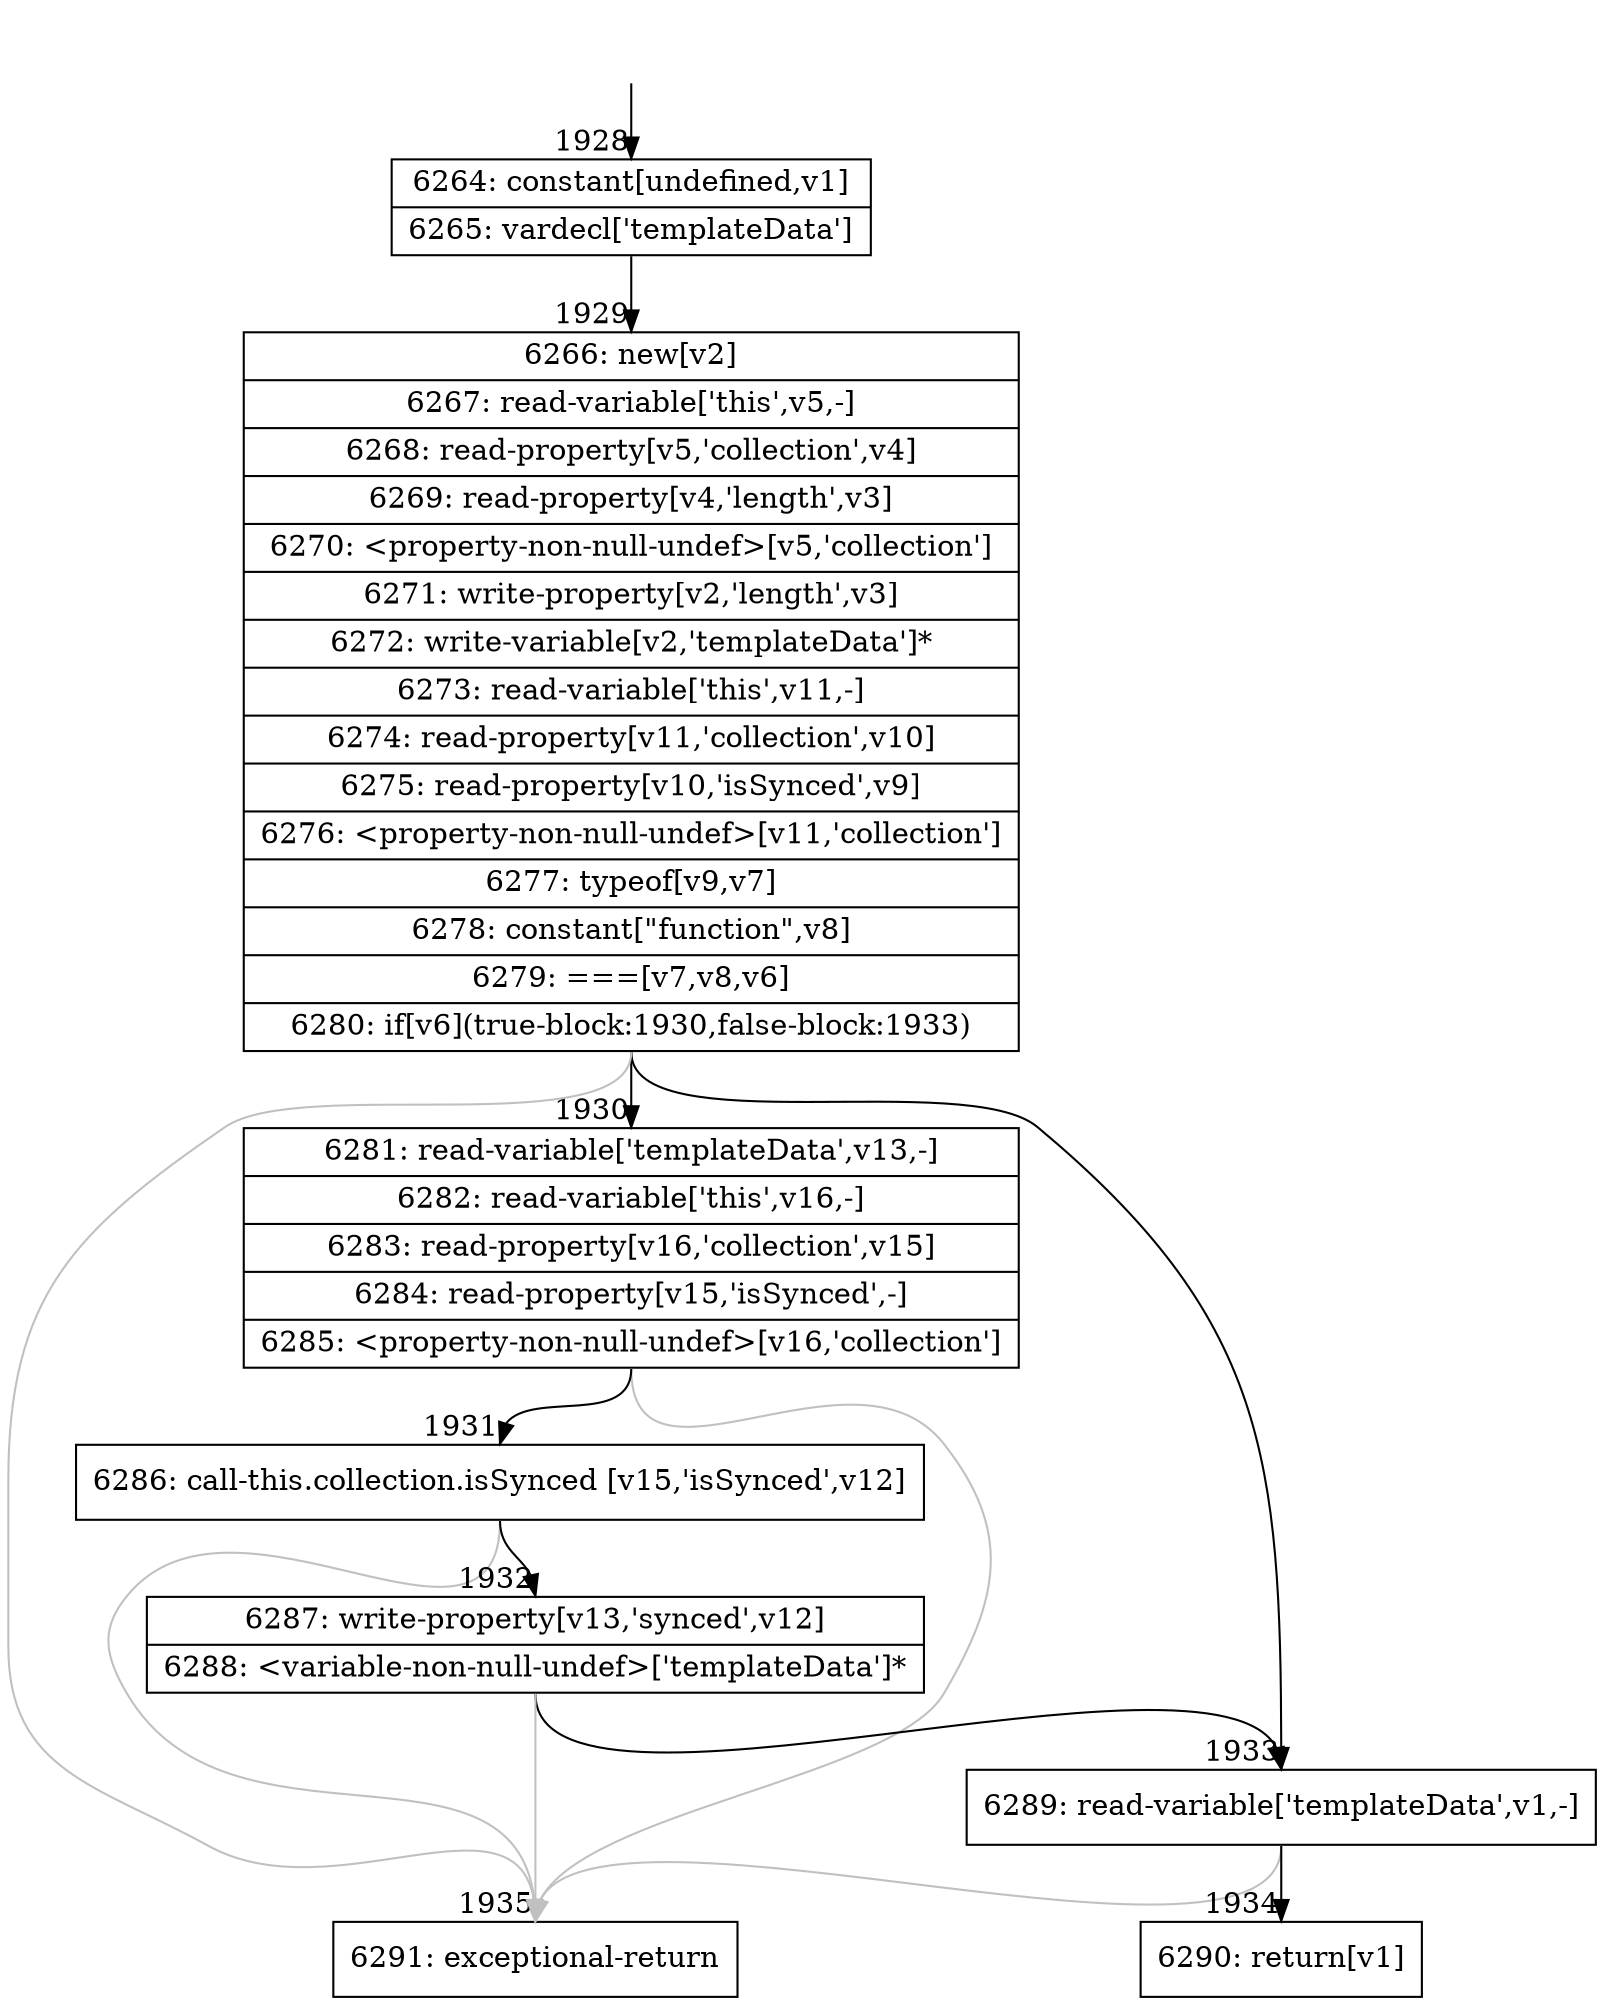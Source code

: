 digraph {
rankdir="TD"
BB_entry162[shape=none,label=""];
BB_entry162 -> BB1928 [tailport=s, headport=n, headlabel="    1928"]
BB1928 [shape=record label="{6264: constant[undefined,v1]|6265: vardecl['templateData']}" ] 
BB1928 -> BB1929 [tailport=s, headport=n, headlabel="      1929"]
BB1929 [shape=record label="{6266: new[v2]|6267: read-variable['this',v5,-]|6268: read-property[v5,'collection',v4]|6269: read-property[v4,'length',v3]|6270: \<property-non-null-undef\>[v5,'collection']|6271: write-property[v2,'length',v3]|6272: write-variable[v2,'templateData']*|6273: read-variable['this',v11,-]|6274: read-property[v11,'collection',v10]|6275: read-property[v10,'isSynced',v9]|6276: \<property-non-null-undef\>[v11,'collection']|6277: typeof[v9,v7]|6278: constant[\"function\",v8]|6279: ===[v7,v8,v6]|6280: if[v6](true-block:1930,false-block:1933)}" ] 
BB1929 -> BB1930 [tailport=s, headport=n, headlabel="      1930"]
BB1929 -> BB1933 [tailport=s, headport=n, headlabel="      1933"]
BB1929 -> BB1935 [tailport=s, headport=n, color=gray, headlabel="      1935"]
BB1930 [shape=record label="{6281: read-variable['templateData',v13,-]|6282: read-variable['this',v16,-]|6283: read-property[v16,'collection',v15]|6284: read-property[v15,'isSynced',-]|6285: \<property-non-null-undef\>[v16,'collection']}" ] 
BB1930 -> BB1931 [tailport=s, headport=n, headlabel="      1931"]
BB1930 -> BB1935 [tailport=s, headport=n, color=gray]
BB1931 [shape=record label="{6286: call-this.collection.isSynced [v15,'isSynced',v12]}" ] 
BB1931 -> BB1932 [tailport=s, headport=n, headlabel="      1932"]
BB1931 -> BB1935 [tailport=s, headport=n, color=gray]
BB1932 [shape=record label="{6287: write-property[v13,'synced',v12]|6288: \<variable-non-null-undef\>['templateData']*}" ] 
BB1932 -> BB1933 [tailport=s, headport=n]
BB1932 -> BB1935 [tailport=s, headport=n, color=gray]
BB1933 [shape=record label="{6289: read-variable['templateData',v1,-]}" ] 
BB1933 -> BB1934 [tailport=s, headport=n, headlabel="      1934"]
BB1933 -> BB1935 [tailport=s, headport=n, color=gray]
BB1934 [shape=record label="{6290: return[v1]}" ] 
BB1935 [shape=record label="{6291: exceptional-return}" ] 
//#$~ 1741
}
